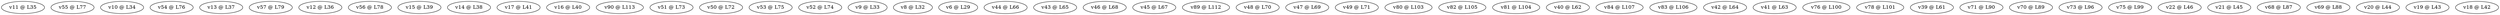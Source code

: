digraph G {
	 v11 [label="v11 @ L35"]
	 v55 [label="v55 @ L77"]
	 v10 [label="v10 @ L34"]
	 v54 [label="v54 @ L76"]
	 v13 [label="v13 @ L37"]
	 v57 [label="v57 @ L79"]
	 v12 [label="v12 @ L36"]
	 v56 [label="v56 @ L78"]
	 v15 [label="v15 @ L39"]
	 v14 [label="v14 @ L38"]
	 v17 [label="v17 @ L41"]
	 v16 [label="v16 @ L40"]
	 v90 [label="v90 @ L113"]
	 v51 [label="v51 @ L73"]
	 v50 [label="v50 @ L72"]
	 v53 [label="v53 @ L75"]
	 v52 [label="v52 @ L74"]
	 v9 [label="v9 @ L33"]
	 v8 [label="v8 @ L32"]
	 v6 [label="v6 @ L29"]
	 v44 [label="v44 @ L66"]
	 v43 [label="v43 @ L65"]
	 v46 [label="v46 @ L68"]
	 v45 [label="v45 @ L67"]
	 v89 [label="v89 @ L112"]
	 v48 [label="v48 @ L70"]
	 v47 [label="v47 @ L69"]
	 v49 [label="v49 @ L71"]
	 v80 [label="v80 @ L103"]
	 v82 [label="v82 @ L105"]
	 v81 [label="v81 @ L104"]
	 v40 [label="v40 @ L62"]
	 v84 [label="v84 @ L107"]
	 v83 [label="v83 @ L106"]
	 v42 [label="v42 @ L64"]
	 v41 [label="v41 @ L63"]
	 v76 [label="v76 @ L100"]
	 v78 [label="v78 @ L101"]
	 v39 [label="v39 @ L61"]
	 v71 [label="v71 @ L90"]
	 v70 [label="v70 @ L89"]
	 v73 [label="v73 @ L96"]
	 v75 [label="v75 @ L99"]
	 v22 [label="v22 @ L46"]
	 v21 [label="v21 @ L45"]
	 v68 [label="v68 @ L87"]
	 v69 [label="v69 @ L88"]
	 v20 [label="v20 @ L44"]
	 v19 [label="v19 @ L43"]
	 v18 [label="v18 @ L42"]
}
